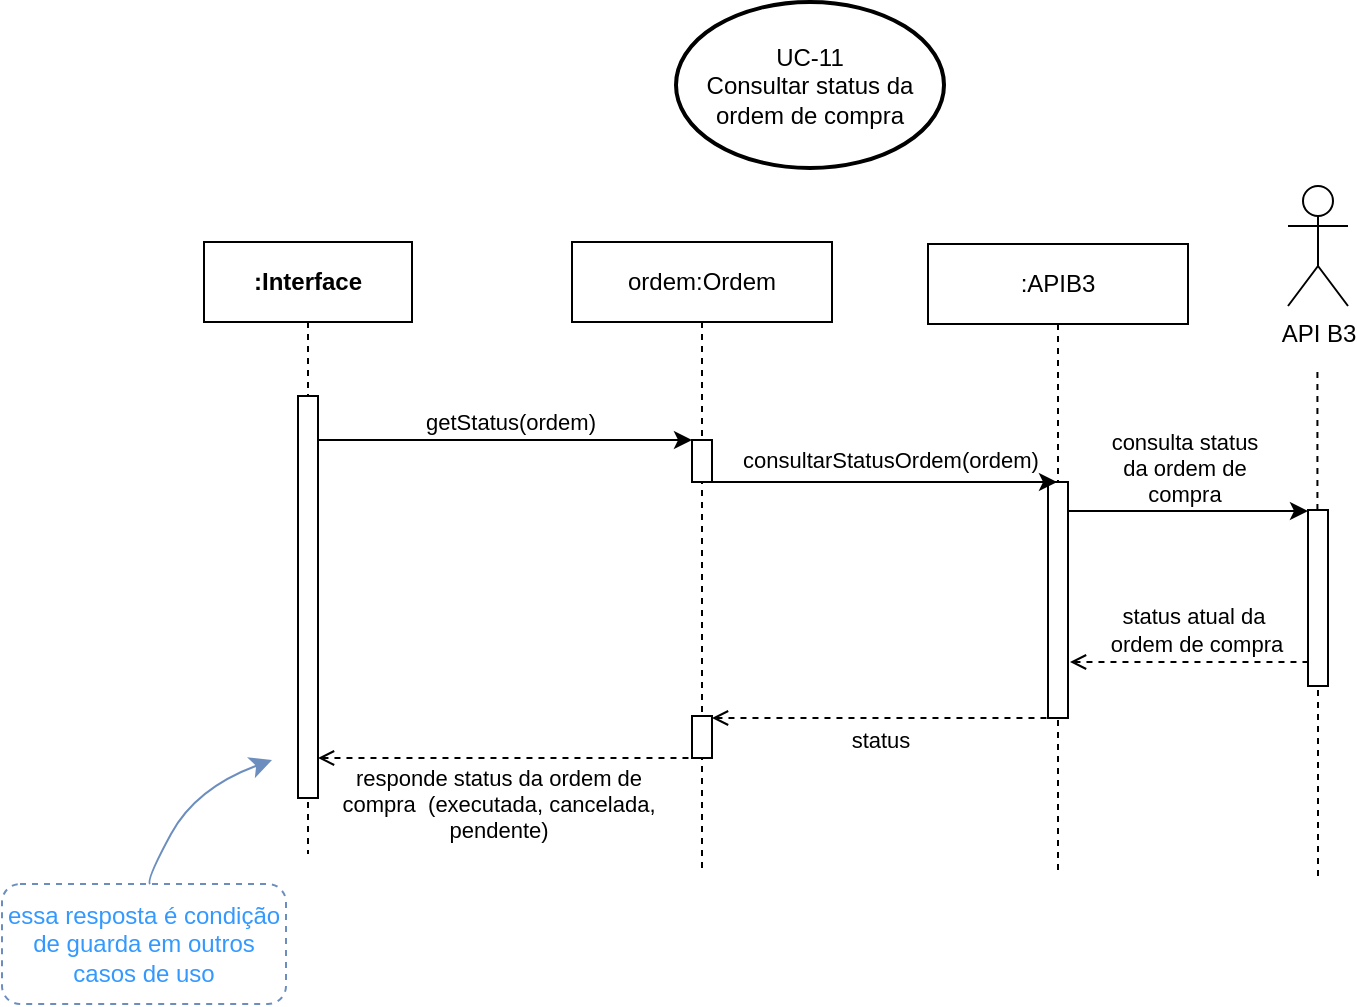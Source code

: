 <mxfile version="24.7.17">
  <diagram name="Página-1" id="LUhKTUrMw7wmdxUSNtai">
    <mxGraphModel dx="989" dy="1749" grid="0" gridSize="10" guides="0" tooltips="1" connect="0" arrows="0" fold="1" page="1" pageScale="1" pageWidth="827" pageHeight="1169" math="0" shadow="0">
      <root>
        <mxCell id="0" />
        <mxCell id="1" parent="0" />
        <mxCell id="LeFruTOL68ddHuIKSZCm-8" value=":APIB3" style="shape=umlLifeline;perimeter=lifelinePerimeter;whiteSpace=wrap;html=1;container=1;dropTarget=0;collapsible=0;recursiveResize=0;outlineConnect=0;portConstraint=eastwest;newEdgeStyle={&quot;curved&quot;:0,&quot;rounded&quot;:0};" parent="1" vertex="1">
          <mxGeometry x="514" y="-1009" width="130" height="314" as="geometry" />
        </mxCell>
        <mxCell id="LeFruTOL68ddHuIKSZCm-54" value="" style="html=1;points=[[0,0,0,0,5],[0,1,0,0,-5],[1,0,0,0,5],[1,1,0,0,-5]];perimeter=orthogonalPerimeter;outlineConnect=0;targetShapes=umlLifeline;portConstraint=eastwest;newEdgeStyle={&quot;curved&quot;:0,&quot;rounded&quot;:0};" parent="LeFruTOL68ddHuIKSZCm-8" vertex="1">
          <mxGeometry x="60" y="119" width="10" height="118" as="geometry" />
        </mxCell>
        <mxCell id="LeFruTOL68ddHuIKSZCm-16" value="ordem:Ordem" style="shape=umlLifeline;perimeter=lifelinePerimeter;whiteSpace=wrap;html=1;container=1;dropTarget=0;collapsible=0;recursiveResize=0;outlineConnect=0;portConstraint=eastwest;newEdgeStyle={&quot;curved&quot;:0,&quot;rounded&quot;:0};" parent="1" vertex="1">
          <mxGeometry x="336" y="-1010" width="130" height="314" as="geometry" />
        </mxCell>
        <mxCell id="LeFruTOL68ddHuIKSZCm-17" value="" style="html=1;points=[[0,0,0,0,5],[0,1,0,0,-5],[1,0,0,0,5],[1,1,0,0,-5]];perimeter=orthogonalPerimeter;outlineConnect=0;targetShapes=umlLifeline;portConstraint=eastwest;newEdgeStyle={&quot;curved&quot;:0,&quot;rounded&quot;:0};" parent="LeFruTOL68ddHuIKSZCm-16" vertex="1">
          <mxGeometry x="60" y="99" width="10" height="21" as="geometry" />
        </mxCell>
        <mxCell id="kIhIN6eUM5l1OgSGPub2-45" value="" style="html=1;points=[[0,0,0,0,5],[0,1,0,0,-5],[1,0,0,0,5],[1,1,0,0,-5]];perimeter=orthogonalPerimeter;outlineConnect=0;targetShapes=umlLifeline;portConstraint=eastwest;newEdgeStyle={&quot;curved&quot;:0,&quot;rounded&quot;:0};" parent="LeFruTOL68ddHuIKSZCm-16" vertex="1">
          <mxGeometry x="60" y="237" width="10" height="21" as="geometry" />
        </mxCell>
        <mxCell id="cZG0biF8OXEsiVtM545H-1" value="API B3" style="shape=umlActor;verticalLabelPosition=bottom;verticalAlign=top;html=1;" parent="1" vertex="1">
          <mxGeometry x="694" y="-1038" width="30" height="60" as="geometry" />
        </mxCell>
        <mxCell id="cZG0biF8OXEsiVtM545H-2" value="" style="endArrow=none;dashed=1;html=1;rounded=0;" parent="1" source="cZG0biF8OXEsiVtM545H-3" edge="1">
          <mxGeometry width="50" height="50" relative="1" as="geometry">
            <mxPoint x="708.99" y="-668" as="sourcePoint" />
            <mxPoint x="708.71" y="-948" as="targetPoint" />
          </mxGeometry>
        </mxCell>
        <mxCell id="cZG0biF8OXEsiVtM545H-4" value="" style="endArrow=none;dashed=1;html=1;rounded=0;" parent="1" target="cZG0biF8OXEsiVtM545H-3" edge="1">
          <mxGeometry width="50" height="50" relative="1" as="geometry">
            <mxPoint x="709" y="-693" as="sourcePoint" />
            <mxPoint x="708.71" y="-948" as="targetPoint" />
          </mxGeometry>
        </mxCell>
        <mxCell id="cZG0biF8OXEsiVtM545H-3" value="" style="html=1;points=[[0,0,0,0,5],[0,1,0,0,-5],[1,0,0,0,5],[1,1,0,0,-5]];perimeter=orthogonalPerimeter;outlineConnect=0;targetShapes=umlLifeline;portConstraint=eastwest;newEdgeStyle={&quot;curved&quot;:0,&quot;rounded&quot;:0};" parent="1" vertex="1">
          <mxGeometry x="704" y="-876" width="10" height="88" as="geometry" />
        </mxCell>
        <mxCell id="Ljz74V_naiSOcVQNEq21-2" value="" style="endArrow=classic;html=1;rounded=0;" parent="1" target="LeFruTOL68ddHuIKSZCm-17" edge="1">
          <mxGeometry width="50" height="50" relative="1" as="geometry">
            <mxPoint x="209" y="-911" as="sourcePoint" />
            <mxPoint x="345.5" y="-911" as="targetPoint" />
          </mxGeometry>
        </mxCell>
        <mxCell id="Ljz74V_naiSOcVQNEq21-3" value="getStatus(ordem)" style="edgeLabel;html=1;align=center;verticalAlign=middle;resizable=0;points=[];" parent="Ljz74V_naiSOcVQNEq21-2" vertex="1" connectable="0">
          <mxGeometry x="0.153" relative="1" as="geometry">
            <mxPoint x="-12" y="-9" as="offset" />
          </mxGeometry>
        </mxCell>
        <mxCell id="Ljz74V_naiSOcVQNEq21-4" value="" style="endArrow=classic;html=1;rounded=0;" parent="1" target="LeFruTOL68ddHuIKSZCm-8" edge="1">
          <mxGeometry width="50" height="50" relative="1" as="geometry">
            <mxPoint x="406" y="-890" as="sourcePoint" />
            <mxPoint x="685.5" y="-890" as="targetPoint" />
          </mxGeometry>
        </mxCell>
        <mxCell id="Ljz74V_naiSOcVQNEq21-5" value="consultarStatusOrdem(ordem)" style="edgeLabel;html=1;align=center;verticalAlign=middle;resizable=0;points=[];" parent="Ljz74V_naiSOcVQNEq21-4" vertex="1" connectable="0">
          <mxGeometry x="-0.508" y="1" relative="1" as="geometry">
            <mxPoint x="46" y="-10" as="offset" />
          </mxGeometry>
        </mxCell>
        <mxCell id="Ljz74V_naiSOcVQNEq21-6" value="" style="endArrow=classic;html=1;rounded=0;" parent="1" edge="1">
          <mxGeometry width="50" height="50" relative="1" as="geometry">
            <mxPoint x="584.0" y="-875.5" as="sourcePoint" />
            <mxPoint x="704.0" y="-875.5" as="targetPoint" />
          </mxGeometry>
        </mxCell>
        <mxCell id="Ljz74V_naiSOcVQNEq21-7" value="consulta status&lt;div&gt;da ordem de&lt;/div&gt;&lt;div&gt;compra&lt;/div&gt;" style="edgeLabel;html=1;align=center;verticalAlign=middle;resizable=0;points=[];" parent="Ljz74V_naiSOcVQNEq21-6" vertex="1" connectable="0">
          <mxGeometry x="0.12" relative="1" as="geometry">
            <mxPoint x="-9" y="-22" as="offset" />
          </mxGeometry>
        </mxCell>
        <mxCell id="Ljz74V_naiSOcVQNEq21-8" value="" style="endArrow=none;html=1;rounded=0;startArrow=open;startFill=0;endFill=0;dashed=1;" parent="1" edge="1">
          <mxGeometry width="50" height="50" relative="1" as="geometry">
            <mxPoint x="585.0" y="-800.0" as="sourcePoint" />
            <mxPoint x="705.0" y="-800.0" as="targetPoint" />
          </mxGeometry>
        </mxCell>
        <mxCell id="Ljz74V_naiSOcVQNEq21-9" value="status atual da&amp;nbsp;&lt;div&gt;ordem de compra&lt;/div&gt;" style="edgeLabel;html=1;align=center;verticalAlign=middle;resizable=0;points=[];" parent="Ljz74V_naiSOcVQNEq21-8" vertex="1" connectable="0">
          <mxGeometry x="0.12" relative="1" as="geometry">
            <mxPoint x="-4" y="-16" as="offset" />
          </mxGeometry>
        </mxCell>
        <mxCell id="Ljz74V_naiSOcVQNEq21-12" value="" style="endArrow=none;html=1;rounded=0;startArrow=open;startFill=0;endFill=0;dashed=1;" parent="1" source="kIhIN6eUM5l1OgSGPub2-45" edge="1">
          <mxGeometry width="50" height="50" relative="1" as="geometry">
            <mxPoint x="466" y="-772" as="sourcePoint" />
            <mxPoint x="576.5" y="-772" as="targetPoint" />
          </mxGeometry>
        </mxCell>
        <mxCell id="Ljz74V_naiSOcVQNEq21-13" value="status" style="edgeLabel;html=1;align=center;verticalAlign=middle;resizable=0;points=[];" parent="Ljz74V_naiSOcVQNEq21-12" vertex="1" connectable="0">
          <mxGeometry x="-0.356" y="2" relative="1" as="geometry">
            <mxPoint x="29" y="13" as="offset" />
          </mxGeometry>
        </mxCell>
        <mxCell id="kIhIN6eUM5l1OgSGPub2-43" value="&lt;b&gt;:Interface&lt;/b&gt;" style="shape=umlLifeline;perimeter=lifelinePerimeter;whiteSpace=wrap;html=1;container=0;dropTarget=0;collapsible=0;recursiveResize=0;outlineConnect=0;portConstraint=eastwest;newEdgeStyle={&quot;edgeStyle&quot;:&quot;elbowEdgeStyle&quot;,&quot;elbow&quot;:&quot;vertical&quot;,&quot;curved&quot;:0,&quot;rounded&quot;:0};" parent="1" vertex="1">
          <mxGeometry x="152" y="-1010" width="104" height="306" as="geometry" />
        </mxCell>
        <mxCell id="kIhIN6eUM5l1OgSGPub2-44" value="" style="html=1;points=[];perimeter=orthogonalPerimeter;outlineConnect=0;targetShapes=umlLifeline;portConstraint=eastwest;newEdgeStyle={&quot;edgeStyle&quot;:&quot;elbowEdgeStyle&quot;,&quot;elbow&quot;:&quot;vertical&quot;,&quot;curved&quot;:0,&quot;rounded&quot;:0};" parent="kIhIN6eUM5l1OgSGPub2-43" vertex="1">
          <mxGeometry x="47" y="77" width="10" height="201" as="geometry" />
        </mxCell>
        <mxCell id="kIhIN6eUM5l1OgSGPub2-46" value="" style="endArrow=none;html=1;rounded=0;startArrow=open;startFill=0;endFill=0;dashed=1;" parent="1" source="kIhIN6eUM5l1OgSGPub2-44" edge="1">
          <mxGeometry width="50" height="50" relative="1" as="geometry">
            <mxPoint x="262" y="-752" as="sourcePoint" />
            <mxPoint x="397.5" y="-752" as="targetPoint" />
          </mxGeometry>
        </mxCell>
        <mxCell id="kIhIN6eUM5l1OgSGPub2-47" value="responde status da ordem de&lt;div&gt;compra&amp;nbsp; (executada, cancelada,&lt;/div&gt;&lt;div&gt;pendente)&lt;/div&gt;" style="edgeLabel;html=1;align=center;verticalAlign=middle;resizable=0;points=[];" parent="kIhIN6eUM5l1OgSGPub2-46" vertex="1" connectable="0">
          <mxGeometry x="-0.356" y="2" relative="1" as="geometry">
            <mxPoint x="29" y="25" as="offset" />
          </mxGeometry>
        </mxCell>
        <mxCell id="kIhIN6eUM5l1OgSGPub2-48" value="UC-11&lt;div&gt;Consultar status da ordem de compra&lt;/div&gt;" style="strokeWidth=2;html=1;shape=mxgraph.flowchart.start_1;whiteSpace=wrap;" parent="1" vertex="1">
          <mxGeometry x="388" y="-1130" width="134" height="83" as="geometry" />
        </mxCell>
        <mxCell id="kIhIN6eUM5l1OgSGPub2-49" value="&lt;font color=&quot;#3399ff&quot;&gt;essa resposta é condição de guarda em outros casos&amp;nbsp;&lt;/font&gt;&lt;span style=&quot;color: rgb(51, 153, 255); background-color: initial;&quot;&gt;de uso&lt;/span&gt;" style="rounded=1;whiteSpace=wrap;html=1;dashed=1;fillColor=none;strokeColor=#6c8ebf;" parent="1" vertex="1">
          <mxGeometry x="51" y="-689" width="142" height="60" as="geometry" />
        </mxCell>
        <mxCell id="kIhIN6eUM5l1OgSGPub2-50" value="" style="endArrow=classic;html=1;rounded=0;fontSize=12;startSize=8;endSize=8;curved=1;endFill=1;fillColor=#dae8fc;strokeColor=#6c8ebf;" parent="1" edge="1">
          <mxGeometry width="50" height="50" relative="1" as="geometry">
            <mxPoint x="125" y="-689" as="sourcePoint" />
            <mxPoint x="186" y="-751" as="targetPoint" />
            <Array as="points">
              <mxPoint x="123" y="-691" />
              <mxPoint x="148" y="-737" />
            </Array>
          </mxGeometry>
        </mxCell>
      </root>
    </mxGraphModel>
  </diagram>
</mxfile>
